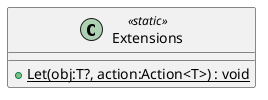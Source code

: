 @startuml
class Extensions <<static>> {
    + {static} Let(obj:T?, action:Action<T>) : void
}
@enduml
